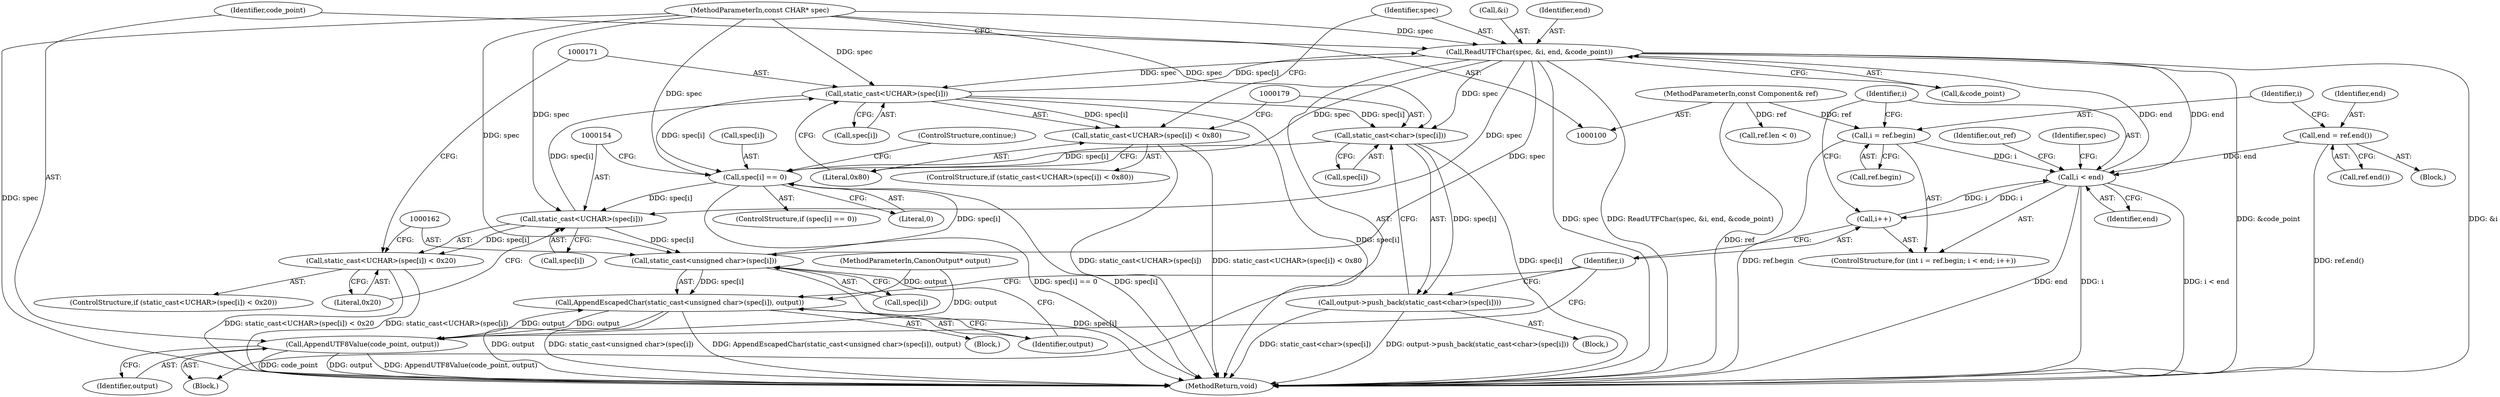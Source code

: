 digraph "1_Chrome_f8f6ed59949be4451ee2f5443d8a313f102fde60@pointer" {
"1000186" [label="(Call,ReadUTFChar(spec, &i, end, &code_point))"];
"1000170" [label="(Call,static_cast<UCHAR>(spec[i]))"];
"1000186" [label="(Call,ReadUTFChar(spec, &i, end, &code_point))"];
"1000101" [label="(MethodParameterIn,const CHAR* spec)"];
"1000136" [label="(Call,i < end)"];
"1000131" [label="(Call,i = ref.begin)"];
"1000102" [label="(MethodParameterIn,const Component& ref)"];
"1000139" [label="(Call,i++)"];
"1000126" [label="(Call,end = ref.end())"];
"1000153" [label="(Call,static_cast<UCHAR>(spec[i]))"];
"1000143" [label="(Call,spec[i] == 0)"];
"1000178" [label="(Call,static_cast<char>(spec[i]))"];
"1000161" [label="(Call,static_cast<unsigned char>(spec[i]))"];
"1000152" [label="(Call,static_cast<UCHAR>(spec[i]) < 0x20)"];
"1000160" [label="(Call,AppendEscapedChar(static_cast<unsigned char>(spec[i]), output))"];
"1000193" [label="(Call,AppendUTF8Value(code_point, output))"];
"1000169" [label="(Call,static_cast<UCHAR>(spec[i]) < 0x80)"];
"1000177" [label="(Call,output->push_back(static_cast<char>(spec[i])))"];
"1000193" [label="(Call,AppendUTF8Value(code_point, output))"];
"1000142" [label="(ControlStructure,if (spec[i] == 0))"];
"1000170" [label="(Call,static_cast<UCHAR>(spec[i]))"];
"1000175" [label="(Literal,0x80)"];
"1000129" [label="(ControlStructure,for (int i = ref.begin; i < end; i++))"];
"1000139" [label="(Call,i++)"];
"1000161" [label="(Call,static_cast<unsigned char>(spec[i]))"];
"1000158" [label="(Literal,0x20)"];
"1000149" [label="(ControlStructure,continue;)"];
"1000163" [label="(Call,spec[i])"];
"1000169" [label="(Call,static_cast<UCHAR>(spec[i]) < 0x80)"];
"1000160" [label="(Call,AppendEscapedChar(static_cast<unsigned char>(spec[i]), output))"];
"1000172" [label="(Call,spec[i])"];
"1000159" [label="(Block,)"];
"1000105" [label="(Block,)"];
"1000132" [label="(Identifier,i)"];
"1000143" [label="(Call,spec[i] == 0)"];
"1000180" [label="(Call,spec[i])"];
"1000103" [label="(MethodParameterIn,CanonOutput* output)"];
"1000140" [label="(Identifier,i)"];
"1000155" [label="(Call,spec[i])"];
"1000144" [label="(Call,spec[i])"];
"1000102" [label="(MethodParameterIn,const Component& ref)"];
"1000126" [label="(Call,end = ref.end())"];
"1000186" [label="(Call,ReadUTFChar(spec, &i, end, &code_point))"];
"1000147" [label="(Literal,0)"];
"1000176" [label="(Block,)"];
"1000168" [label="(ControlStructure,if (static_cast<UCHAR>(spec[i]) < 0x80))"];
"1000198" [label="(Identifier,out_ref)"];
"1000166" [label="(Identifier,output)"];
"1000128" [label="(Call,ref.end())"];
"1000136" [label="(Call,i < end)"];
"1000133" [label="(Call,ref.begin)"];
"1000187" [label="(Identifier,spec)"];
"1000191" [label="(Call,&code_point)"];
"1000188" [label="(Call,&i)"];
"1000184" [label="(Block,)"];
"1000107" [label="(Call,ref.len < 0)"];
"1000190" [label="(Identifier,end)"];
"1000145" [label="(Identifier,spec)"];
"1000178" [label="(Call,static_cast<char>(spec[i]))"];
"1000152" [label="(Call,static_cast<UCHAR>(spec[i]) < 0x20)"];
"1000177" [label="(Call,output->push_back(static_cast<char>(spec[i])))"];
"1000138" [label="(Identifier,end)"];
"1000127" [label="(Identifier,end)"];
"1000205" [label="(MethodReturn,void)"];
"1000131" [label="(Call,i = ref.begin)"];
"1000137" [label="(Identifier,i)"];
"1000195" [label="(Identifier,output)"];
"1000101" [label="(MethodParameterIn,const CHAR* spec)"];
"1000153" [label="(Call,static_cast<UCHAR>(spec[i]))"];
"1000194" [label="(Identifier,code_point)"];
"1000151" [label="(ControlStructure,if (static_cast<UCHAR>(spec[i]) < 0x20))"];
"1000186" -> "1000184"  [label="AST: "];
"1000186" -> "1000191"  [label="CFG: "];
"1000187" -> "1000186"  [label="AST: "];
"1000188" -> "1000186"  [label="AST: "];
"1000190" -> "1000186"  [label="AST: "];
"1000191" -> "1000186"  [label="AST: "];
"1000194" -> "1000186"  [label="CFG: "];
"1000186" -> "1000205"  [label="DDG: &i"];
"1000186" -> "1000205"  [label="DDG: ReadUTFChar(spec, &i, end, &code_point)"];
"1000186" -> "1000205"  [label="DDG: spec"];
"1000186" -> "1000205"  [label="DDG: &code_point"];
"1000186" -> "1000136"  [label="DDG: end"];
"1000186" -> "1000143"  [label="DDG: spec"];
"1000186" -> "1000153"  [label="DDG: spec"];
"1000186" -> "1000161"  [label="DDG: spec"];
"1000186" -> "1000170"  [label="DDG: spec"];
"1000186" -> "1000178"  [label="DDG: spec"];
"1000170" -> "1000186"  [label="DDG: spec[i]"];
"1000101" -> "1000186"  [label="DDG: spec"];
"1000136" -> "1000186"  [label="DDG: end"];
"1000170" -> "1000169"  [label="AST: "];
"1000170" -> "1000172"  [label="CFG: "];
"1000171" -> "1000170"  [label="AST: "];
"1000172" -> "1000170"  [label="AST: "];
"1000175" -> "1000170"  [label="CFG: "];
"1000170" -> "1000205"  [label="DDG: spec[i]"];
"1000170" -> "1000143"  [label="DDG: spec[i]"];
"1000170" -> "1000169"  [label="DDG: spec[i]"];
"1000153" -> "1000170"  [label="DDG: spec[i]"];
"1000101" -> "1000170"  [label="DDG: spec"];
"1000170" -> "1000178"  [label="DDG: spec[i]"];
"1000101" -> "1000100"  [label="AST: "];
"1000101" -> "1000205"  [label="DDG: spec"];
"1000101" -> "1000143"  [label="DDG: spec"];
"1000101" -> "1000153"  [label="DDG: spec"];
"1000101" -> "1000161"  [label="DDG: spec"];
"1000101" -> "1000178"  [label="DDG: spec"];
"1000136" -> "1000129"  [label="AST: "];
"1000136" -> "1000138"  [label="CFG: "];
"1000137" -> "1000136"  [label="AST: "];
"1000138" -> "1000136"  [label="AST: "];
"1000145" -> "1000136"  [label="CFG: "];
"1000198" -> "1000136"  [label="CFG: "];
"1000136" -> "1000205"  [label="DDG: i"];
"1000136" -> "1000205"  [label="DDG: i < end"];
"1000136" -> "1000205"  [label="DDG: end"];
"1000131" -> "1000136"  [label="DDG: i"];
"1000139" -> "1000136"  [label="DDG: i"];
"1000126" -> "1000136"  [label="DDG: end"];
"1000136" -> "1000139"  [label="DDG: i"];
"1000131" -> "1000129"  [label="AST: "];
"1000131" -> "1000133"  [label="CFG: "];
"1000132" -> "1000131"  [label="AST: "];
"1000133" -> "1000131"  [label="AST: "];
"1000137" -> "1000131"  [label="CFG: "];
"1000131" -> "1000205"  [label="DDG: ref.begin"];
"1000102" -> "1000131"  [label="DDG: ref"];
"1000102" -> "1000100"  [label="AST: "];
"1000102" -> "1000205"  [label="DDG: ref"];
"1000102" -> "1000107"  [label="DDG: ref"];
"1000139" -> "1000129"  [label="AST: "];
"1000139" -> "1000140"  [label="CFG: "];
"1000140" -> "1000139"  [label="AST: "];
"1000137" -> "1000139"  [label="CFG: "];
"1000126" -> "1000105"  [label="AST: "];
"1000126" -> "1000128"  [label="CFG: "];
"1000127" -> "1000126"  [label="AST: "];
"1000128" -> "1000126"  [label="AST: "];
"1000132" -> "1000126"  [label="CFG: "];
"1000126" -> "1000205"  [label="DDG: ref.end()"];
"1000153" -> "1000152"  [label="AST: "];
"1000153" -> "1000155"  [label="CFG: "];
"1000154" -> "1000153"  [label="AST: "];
"1000155" -> "1000153"  [label="AST: "];
"1000158" -> "1000153"  [label="CFG: "];
"1000153" -> "1000152"  [label="DDG: spec[i]"];
"1000143" -> "1000153"  [label="DDG: spec[i]"];
"1000153" -> "1000161"  [label="DDG: spec[i]"];
"1000143" -> "1000142"  [label="AST: "];
"1000143" -> "1000147"  [label="CFG: "];
"1000144" -> "1000143"  [label="AST: "];
"1000147" -> "1000143"  [label="AST: "];
"1000149" -> "1000143"  [label="CFG: "];
"1000154" -> "1000143"  [label="CFG: "];
"1000143" -> "1000205"  [label="DDG: spec[i]"];
"1000143" -> "1000205"  [label="DDG: spec[i] == 0"];
"1000178" -> "1000143"  [label="DDG: spec[i]"];
"1000161" -> "1000143"  [label="DDG: spec[i]"];
"1000178" -> "1000177"  [label="AST: "];
"1000178" -> "1000180"  [label="CFG: "];
"1000179" -> "1000178"  [label="AST: "];
"1000180" -> "1000178"  [label="AST: "];
"1000177" -> "1000178"  [label="CFG: "];
"1000178" -> "1000205"  [label="DDG: spec[i]"];
"1000178" -> "1000177"  [label="DDG: spec[i]"];
"1000161" -> "1000160"  [label="AST: "];
"1000161" -> "1000163"  [label="CFG: "];
"1000162" -> "1000161"  [label="AST: "];
"1000163" -> "1000161"  [label="AST: "];
"1000166" -> "1000161"  [label="CFG: "];
"1000161" -> "1000205"  [label="DDG: spec[i]"];
"1000161" -> "1000160"  [label="DDG: spec[i]"];
"1000152" -> "1000151"  [label="AST: "];
"1000152" -> "1000158"  [label="CFG: "];
"1000158" -> "1000152"  [label="AST: "];
"1000162" -> "1000152"  [label="CFG: "];
"1000171" -> "1000152"  [label="CFG: "];
"1000152" -> "1000205"  [label="DDG: static_cast<UCHAR>(spec[i])"];
"1000152" -> "1000205"  [label="DDG: static_cast<UCHAR>(spec[i]) < 0x20"];
"1000160" -> "1000159"  [label="AST: "];
"1000160" -> "1000166"  [label="CFG: "];
"1000166" -> "1000160"  [label="AST: "];
"1000140" -> "1000160"  [label="CFG: "];
"1000160" -> "1000205"  [label="DDG: AppendEscapedChar(static_cast<unsigned char>(spec[i]), output)"];
"1000160" -> "1000205"  [label="DDG: output"];
"1000160" -> "1000205"  [label="DDG: static_cast<unsigned char>(spec[i])"];
"1000193" -> "1000160"  [label="DDG: output"];
"1000103" -> "1000160"  [label="DDG: output"];
"1000160" -> "1000193"  [label="DDG: output"];
"1000193" -> "1000184"  [label="AST: "];
"1000193" -> "1000195"  [label="CFG: "];
"1000194" -> "1000193"  [label="AST: "];
"1000195" -> "1000193"  [label="AST: "];
"1000140" -> "1000193"  [label="CFG: "];
"1000193" -> "1000205"  [label="DDG: code_point"];
"1000193" -> "1000205"  [label="DDG: output"];
"1000193" -> "1000205"  [label="DDG: AppendUTF8Value(code_point, output)"];
"1000103" -> "1000193"  [label="DDG: output"];
"1000169" -> "1000168"  [label="AST: "];
"1000169" -> "1000175"  [label="CFG: "];
"1000175" -> "1000169"  [label="AST: "];
"1000179" -> "1000169"  [label="CFG: "];
"1000187" -> "1000169"  [label="CFG: "];
"1000169" -> "1000205"  [label="DDG: static_cast<UCHAR>(spec[i]) < 0x80"];
"1000169" -> "1000205"  [label="DDG: static_cast<UCHAR>(spec[i])"];
"1000177" -> "1000176"  [label="AST: "];
"1000140" -> "1000177"  [label="CFG: "];
"1000177" -> "1000205"  [label="DDG: static_cast<char>(spec[i])"];
"1000177" -> "1000205"  [label="DDG: output->push_back(static_cast<char>(spec[i]))"];
}

